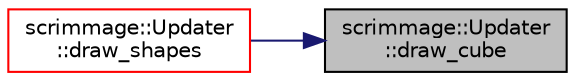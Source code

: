digraph "scrimmage::Updater::draw_cube"
{
 // LATEX_PDF_SIZE
  edge [fontname="Helvetica",fontsize="10",labelfontname="Helvetica",labelfontsize="10"];
  node [fontname="Helvetica",fontsize="10",shape=record];
  rankdir="RL";
  Node1 [label="scrimmage::Updater\l::draw_cube",height=0.2,width=0.4,color="black", fillcolor="grey75", style="filled", fontcolor="black",tooltip=" "];
  Node1 -> Node2 [dir="back",color="midnightblue",fontsize="10",style="solid",fontname="Helvetica"];
  Node2 [label="scrimmage::Updater\l::draw_shapes",height=0.2,width=0.4,color="red", fillcolor="white", style="filled",URL="$classscrimmage_1_1Updater.html#af33bfe5555a68437543449d7b774513b",tooltip=" "];
}
